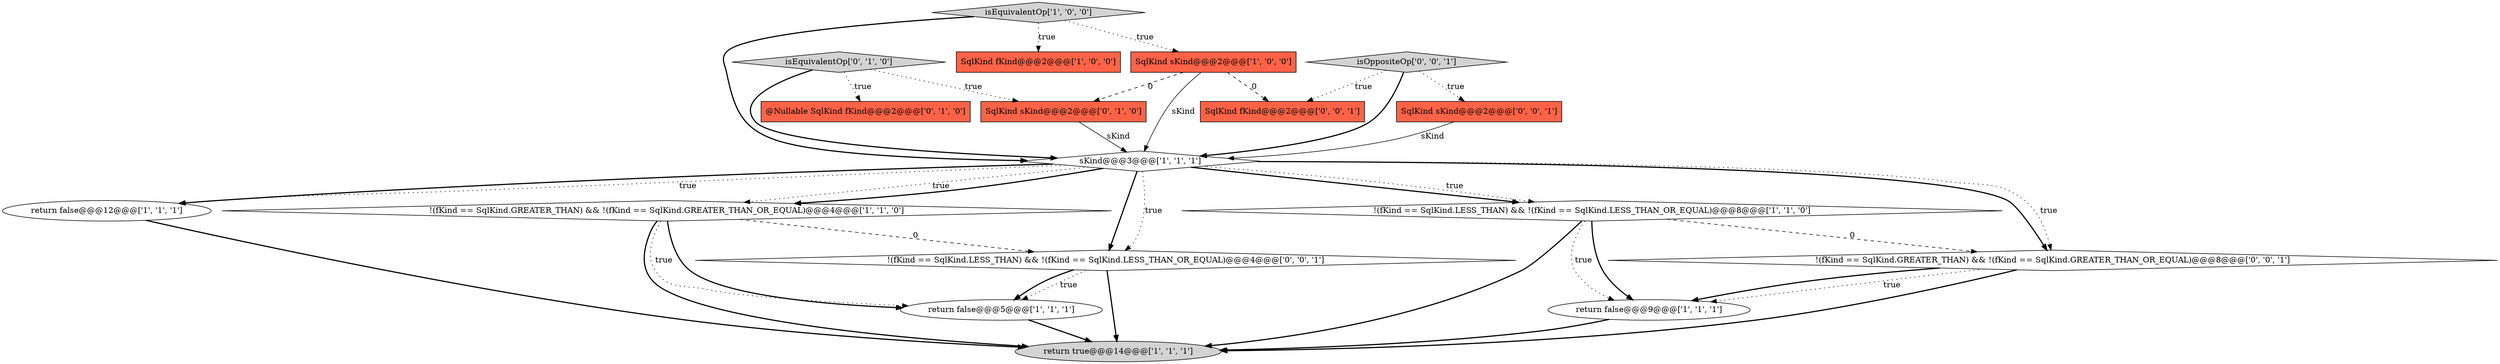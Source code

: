 digraph {
16 [style = filled, label = "SqlKind fKind@@@2@@@['0', '0', '1']", fillcolor = tomato, shape = box image = "AAA0AAABBB3BBB"];
4 [style = filled, label = "SqlKind sKind@@@2@@@['1', '0', '0']", fillcolor = tomato, shape = box image = "AAA1AAABBB1BBB"];
2 [style = filled, label = "isEquivalentOp['1', '0', '0']", fillcolor = lightgray, shape = diamond image = "AAA0AAABBB1BBB"];
10 [style = filled, label = "isEquivalentOp['0', '1', '0']", fillcolor = lightgray, shape = diamond image = "AAA0AAABBB2BBB"];
0 [style = filled, label = "!(fKind == SqlKind.GREATER_THAN) && !(fKind == SqlKind.GREATER_THAN_OR_EQUAL)@@@4@@@['1', '1', '0']", fillcolor = white, shape = diamond image = "AAA0AAABBB1BBB"];
9 [style = filled, label = "sKind@@@3@@@['1', '1', '1']", fillcolor = white, shape = diamond image = "AAA0AAABBB1BBB"];
14 [style = filled, label = "SqlKind sKind@@@2@@@['0', '0', '1']", fillcolor = tomato, shape = box image = "AAA0AAABBB3BBB"];
11 [style = filled, label = "@Nullable SqlKind fKind@@@2@@@['0', '1', '0']", fillcolor = tomato, shape = box image = "AAA0AAABBB2BBB"];
8 [style = filled, label = "return false@@@12@@@['1', '1', '1']", fillcolor = white, shape = ellipse image = "AAA0AAABBB1BBB"];
1 [style = filled, label = "SqlKind fKind@@@2@@@['1', '0', '0']", fillcolor = tomato, shape = box image = "AAA0AAABBB1BBB"];
3 [style = filled, label = "!(fKind == SqlKind.LESS_THAN) && !(fKind == SqlKind.LESS_THAN_OR_EQUAL)@@@8@@@['1', '1', '0']", fillcolor = white, shape = diamond image = "AAA0AAABBB1BBB"];
12 [style = filled, label = "SqlKind sKind@@@2@@@['0', '1', '0']", fillcolor = tomato, shape = box image = "AAA1AAABBB2BBB"];
5 [style = filled, label = "return false@@@9@@@['1', '1', '1']", fillcolor = white, shape = ellipse image = "AAA0AAABBB1BBB"];
15 [style = filled, label = "!(fKind == SqlKind.GREATER_THAN) && !(fKind == SqlKind.GREATER_THAN_OR_EQUAL)@@@8@@@['0', '0', '1']", fillcolor = white, shape = diamond image = "AAA0AAABBB3BBB"];
7 [style = filled, label = "return false@@@5@@@['1', '1', '1']", fillcolor = white, shape = ellipse image = "AAA0AAABBB1BBB"];
13 [style = filled, label = "!(fKind == SqlKind.LESS_THAN) && !(fKind == SqlKind.LESS_THAN_OR_EQUAL)@@@4@@@['0', '0', '1']", fillcolor = white, shape = diamond image = "AAA0AAABBB3BBB"];
6 [style = filled, label = "return true@@@14@@@['1', '1', '1']", fillcolor = lightgray, shape = ellipse image = "AAA0AAABBB1BBB"];
17 [style = filled, label = "isOppositeOp['0', '0', '1']", fillcolor = lightgray, shape = diamond image = "AAA0AAABBB3BBB"];
15->5 [style = dotted, label="true"];
10->12 [style = dotted, label="true"];
9->0 [style = dotted, label="true"];
4->16 [style = dashed, label="0"];
9->0 [style = bold, label=""];
0->6 [style = bold, label=""];
14->9 [style = solid, label="sKind"];
17->9 [style = bold, label=""];
12->9 [style = solid, label="sKind"];
17->14 [style = dotted, label="true"];
3->6 [style = bold, label=""];
8->6 [style = bold, label=""];
15->6 [style = bold, label=""];
13->7 [style = dotted, label="true"];
2->9 [style = bold, label=""];
4->9 [style = solid, label="sKind"];
9->8 [style = bold, label=""];
15->5 [style = bold, label=""];
4->12 [style = dashed, label="0"];
0->7 [style = bold, label=""];
9->8 [style = dotted, label="true"];
17->16 [style = dotted, label="true"];
3->5 [style = bold, label=""];
3->5 [style = dotted, label="true"];
5->6 [style = bold, label=""];
10->11 [style = dotted, label="true"];
2->1 [style = dotted, label="true"];
9->15 [style = bold, label=""];
13->7 [style = bold, label=""];
9->13 [style = dotted, label="true"];
0->13 [style = dashed, label="0"];
2->4 [style = dotted, label="true"];
7->6 [style = bold, label=""];
3->15 [style = dashed, label="0"];
9->3 [style = bold, label=""];
9->15 [style = dotted, label="true"];
10->9 [style = bold, label=""];
13->6 [style = bold, label=""];
9->3 [style = dotted, label="true"];
0->7 [style = dotted, label="true"];
9->13 [style = bold, label=""];
}
